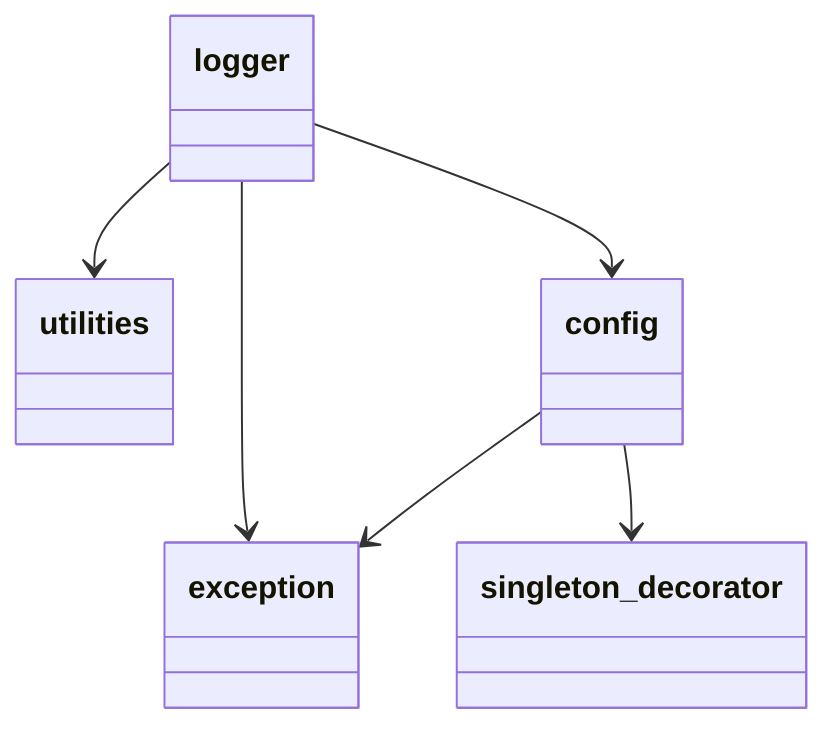classDiagram
  class utilities {
  }
  class config {
  }
  class exception {
  }
  class logger {
  }
  class singleton_decorator {
  }
  class utilities {
  }
  config --> exception
  config --> singleton_decorator
  logger --> config
  logger --> exception
  logger --> utilities